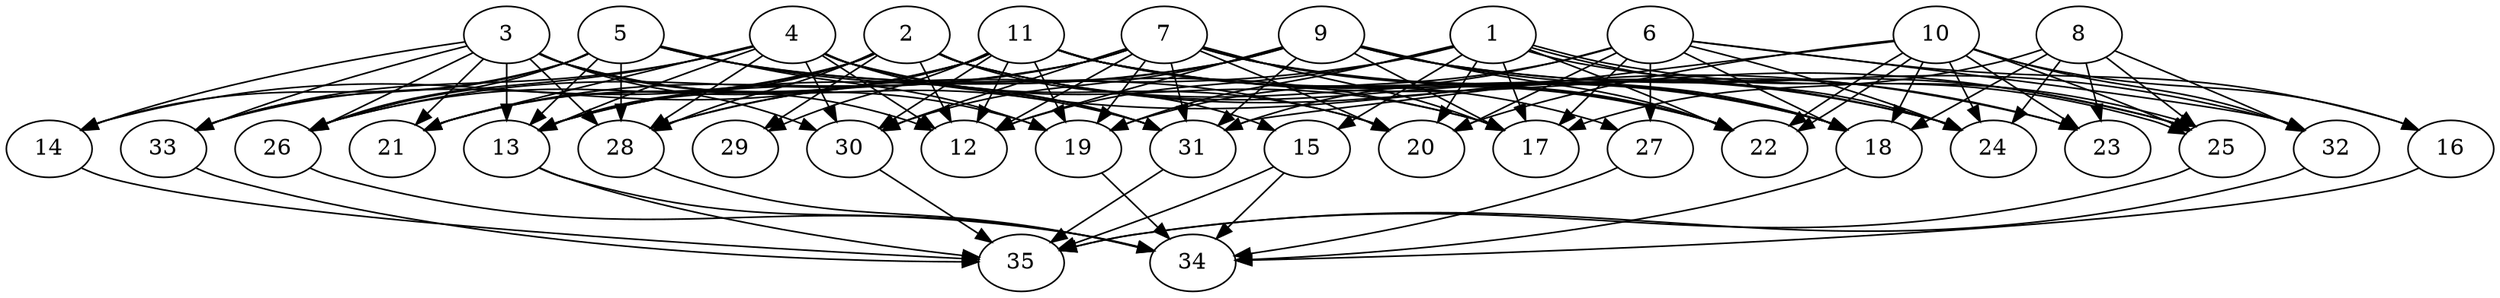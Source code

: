// DAG (tier=3-complex, mode=compute, n=35, ccr=0.495, fat=0.780, density=0.647, regular=0.394, jump=0.298, mindata=1048576, maxdata=16777216)
// DAG automatically generated by daggen at Sun Aug 24 16:33:34 2025
// /home/ermia/Project/Environments/daggen/bin/daggen --dot --ccr 0.495 --fat 0.780 --regular 0.394 --density 0.647 --jump 0.298 --mindata 1048576 --maxdata 16777216 -n 35 
digraph G {
  1 [size="24930133875295496", alpha="0.02", expect_size="12465066937647748"]
  1 -> 12 [size ="1827769646317568"]
  1 -> 15 [size ="1827769646317568"]
  1 -> 17 [size ="1827769646317568"]
  1 -> 19 [size ="1827769646317568"]
  1 -> 20 [size ="1827769646317568"]
  1 -> 22 [size ="1827769646317568"]
  1 -> 24 [size ="1827769646317568"]
  1 -> 25 [size ="1827769646317568"]
  1 -> 25 [size ="1827769646317568"]
  1 -> 28 [size ="1827769646317568"]
  2 [size="1473295926544310784", alpha="0.07", expect_size="736647963272155392"]
  2 -> 12 [size ="549154191310848"]
  2 -> 13 [size ="549154191310848"]
  2 -> 15 [size ="549154191310848"]
  2 -> 18 [size ="549154191310848"]
  2 -> 21 [size ="549154191310848"]
  2 -> 22 [size ="549154191310848"]
  2 -> 24 [size ="549154191310848"]
  2 -> 28 [size ="549154191310848"]
  2 -> 29 [size ="549154191310848"]
  2 -> 33 [size ="549154191310848"]
  3 [size="487021421042817920", alpha="0.15", expect_size="243510710521408960"]
  3 -> 12 [size ="172826472480768"]
  3 -> 13 [size ="172826472480768"]
  3 -> 14 [size ="172826472480768"]
  3 -> 19 [size ="172826472480768"]
  3 -> 21 [size ="172826472480768"]
  3 -> 26 [size ="172826472480768"]
  3 -> 28 [size ="172826472480768"]
  3 -> 30 [size ="172826472480768"]
  3 -> 31 [size ="172826472480768"]
  3 -> 33 [size ="172826472480768"]
  4 [size="267464416602213056512", alpha="0.19", expect_size="133732208301106528256"]
  4 -> 12 [size ="332098816704512"]
  4 -> 13 [size ="332098816704512"]
  4 -> 17 [size ="332098816704512"]
  4 -> 20 [size ="332098816704512"]
  4 -> 21 [size ="332098816704512"]
  4 -> 23 [size ="332098816704512"]
  4 -> 26 [size ="332098816704512"]
  4 -> 28 [size ="332098816704512"]
  4 -> 30 [size ="332098816704512"]
  4 -> 31 [size ="332098816704512"]
  4 -> 33 [size ="332098816704512"]
  5 [size="4124657920350273", alpha="0.06", expect_size="2062328960175136"]
  5 -> 13 [size ="316556277972992"]
  5 -> 14 [size ="316556277972992"]
  5 -> 17 [size ="316556277972992"]
  5 -> 19 [size ="316556277972992"]
  5 -> 20 [size ="316556277972992"]
  5 -> 26 [size ="316556277972992"]
  5 -> 28 [size ="316556277972992"]
  5 -> 31 [size ="316556277972992"]
  5 -> 33 [size ="316556277972992"]
  6 [size="5969558402094883840", alpha="0.08", expect_size="2984779201047441920"]
  6 -> 16 [size ="2076145449172992"]
  6 -> 17 [size ="2076145449172992"]
  6 -> 18 [size ="2076145449172992"]
  6 -> 19 [size ="2076145449172992"]
  6 -> 20 [size ="2076145449172992"]
  6 -> 24 [size ="2076145449172992"]
  6 -> 27 [size ="2076145449172992"]
  6 -> 31 [size ="2076145449172992"]
  6 -> 32 [size ="2076145449172992"]
  7 [size="2946347565056000000000", alpha="0.14", expect_size="1473173782528000000000"]
  7 -> 12 [size ="1644167168000000"]
  7 -> 13 [size ="1644167168000000"]
  7 -> 17 [size ="1644167168000000"]
  7 -> 18 [size ="1644167168000000"]
  7 -> 19 [size ="1644167168000000"]
  7 -> 20 [size ="1644167168000000"]
  7 -> 21 [size ="1644167168000000"]
  7 -> 22 [size ="1644167168000000"]
  7 -> 23 [size ="1644167168000000"]
  7 -> 26 [size ="1644167168000000"]
  7 -> 30 [size ="1644167168000000"]
  7 -> 31 [size ="1644167168000000"]
  8 [size="31267165852952496", alpha="0.08", expect_size="15633582926476248"]
  8 -> 17 [size ="654939697184768"]
  8 -> 18 [size ="654939697184768"]
  8 -> 23 [size ="654939697184768"]
  8 -> 24 [size ="654939697184768"]
  8 -> 25 [size ="654939697184768"]
  8 -> 32 [size ="654939697184768"]
  9 [size="38469410422987864", alpha="0.05", expect_size="19234705211493932"]
  9 -> 12 [size ="1522262582755328"]
  9 -> 13 [size ="1522262582755328"]
  9 -> 17 [size ="1522262582755328"]
  9 -> 18 [size ="1522262582755328"]
  9 -> 22 [size ="1522262582755328"]
  9 -> 25 [size ="1522262582755328"]
  9 -> 28 [size ="1522262582755328"]
  9 -> 30 [size ="1522262582755328"]
  9 -> 31 [size ="1522262582755328"]
  9 -> 32 [size ="1522262582755328"]
  10 [size="80464010793403285504", alpha="0.09", expect_size="40232005396701642752"]
  10 -> 16 [size ="149104621518848"]
  10 -> 18 [size ="149104621518848"]
  10 -> 20 [size ="149104621518848"]
  10 -> 22 [size ="149104621518848"]
  10 -> 22 [size ="149104621518848"]
  10 -> 23 [size ="149104621518848"]
  10 -> 24 [size ="149104621518848"]
  10 -> 25 [size ="149104621518848"]
  10 -> 31 [size ="149104621518848"]
  10 -> 32 [size ="149104621518848"]
  11 [size="701910803362046", alpha="0.08", expect_size="350955401681023"]
  11 -> 12 [size ="30378580508672"]
  11 -> 13 [size ="30378580508672"]
  11 -> 14 [size ="30378580508672"]
  11 -> 18 [size ="30378580508672"]
  11 -> 19 [size ="30378580508672"]
  11 -> 21 [size ="30378580508672"]
  11 -> 22 [size ="30378580508672"]
  11 -> 24 [size ="30378580508672"]
  11 -> 25 [size ="30378580508672"]
  11 -> 26 [size ="30378580508672"]
  11 -> 27 [size ="30378580508672"]
  11 -> 29 [size ="30378580508672"]
  11 -> 30 [size ="30378580508672"]
  12 [size="1847551477851187314688", alpha="0.01", expect_size="923775738925593657344"]
  13 [size="12063359983837510", alpha="0.19", expect_size="6031679991918755"]
  13 -> 34 [size ="10242700083200"]
  13 -> 35 [size ="10242700083200"]
  14 [size="4796691682799711", alpha="0.03", expect_size="2398345841399855"]
  14 -> 35 [size ="279959130079232"]
  15 [size="370349179326408163328", alpha="0.18", expect_size="185174589663204081664"]
  15 -> 34 [size ="412569936330752"]
  15 -> 35 [size ="412569936330752"]
  16 [size="3923116699191494049792", alpha="0.15", expect_size="1961558349595747024896"]
  16 -> 34 [size ="1989959045087232"]
  17 [size="1553415680487849984000", alpha="0.18", expect_size="776707840243924992000"]
  18 [size="70792321420497840", alpha="0.18", expect_size="35396160710248920"]
  18 -> 34 [size ="1658762037297152"]
  19 [size="62787842798113048", alpha="0.12", expect_size="31393921399056524"]
  19 -> 34 [size ="1807272611151872"]
  20 [size="377845255329808384000", alpha="0.08", expect_size="188922627664904192000"]
  21 [size="6602011521667039232", alpha="0.07", expect_size="3301005760833519616"]
  22 [size="4264983464866090", alpha="0.11", expect_size="2132491732433045"]
  23 [size="2778031089944958464", alpha="0.18", expect_size="1389015544972479232"]
  24 [size="2902459942283433472", alpha="0.08", expect_size="1451229971141716736"]
  25 [size="30014286661410980", alpha="0.07", expect_size="15007143330705490"]
  25 -> 35 [size ="679628251332608"]
  26 [size="141930813433332105216", alpha="0.03", expect_size="70965406716666052608"]
  26 -> 34 [size ="217674613260288"]
  27 [size="1454998221617666", alpha="0.09", expect_size="727499110808833"]
  27 -> 34 [size ="35909625970688"]
  28 [size="277106597544565888", alpha="0.06", expect_size="138553298772282944"]
  28 -> 34 [size ="202563039264768"]
  29 [size="377770974268423168", alpha="0.11", expect_size="188885487134211584"]
  30 [size="36792656981262808", alpha="0.18", expect_size="18396328490631404"]
  30 -> 35 [size ="2006790661210112"]
  31 [size="27257549189442820", alpha="0.06", expect_size="13628774594721410"]
  31 -> 35 [size ="757868999475200"]
  32 [size="240228822553750400", alpha="0.15", expect_size="120114411276875200"]
  32 -> 35 [size ="178894816673792"]
  33 [size="1481375786391636", alpha="0.06", expect_size="740687893195818"]
  33 -> 35 [size ="24072251506688"]
  34 [size="897251639587940335616", alpha="0.12", expect_size="448625819793970167808"]
  35 [size="2093381625603449600", alpha="0.05", expect_size="1046690812801724800"]
}